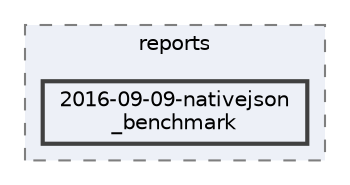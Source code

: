 digraph "/home/ale/sparse-matrix/json/tests/reports/2016-09-09-nativejson_benchmark"
{
 // LATEX_PDF_SIZE
  bgcolor="transparent";
  edge [fontname=Helvetica,fontsize=10,labelfontname=Helvetica,labelfontsize=10];
  node [fontname=Helvetica,fontsize=10,shape=box,height=0.2,width=0.4];
  compound=true
  subgraph clusterdir_7dbccfb48b5fc2a7b8a0073d68fcaa01 {
    graph [ bgcolor="#edf0f7", pencolor="grey50", label="reports", fontname=Helvetica,fontsize=10 style="filled,dashed", URL="dir_7dbccfb48b5fc2a7b8a0073d68fcaa01.html",tooltip=""]
  dir_1892a7784fa60f5b93b91ed7354e20d6 [label="2016-09-09-nativejson\l_benchmark", fillcolor="#edf0f7", color="grey25", style="filled,bold", URL="dir_1892a7784fa60f5b93b91ed7354e20d6.html",tooltip=""];
  }
}
